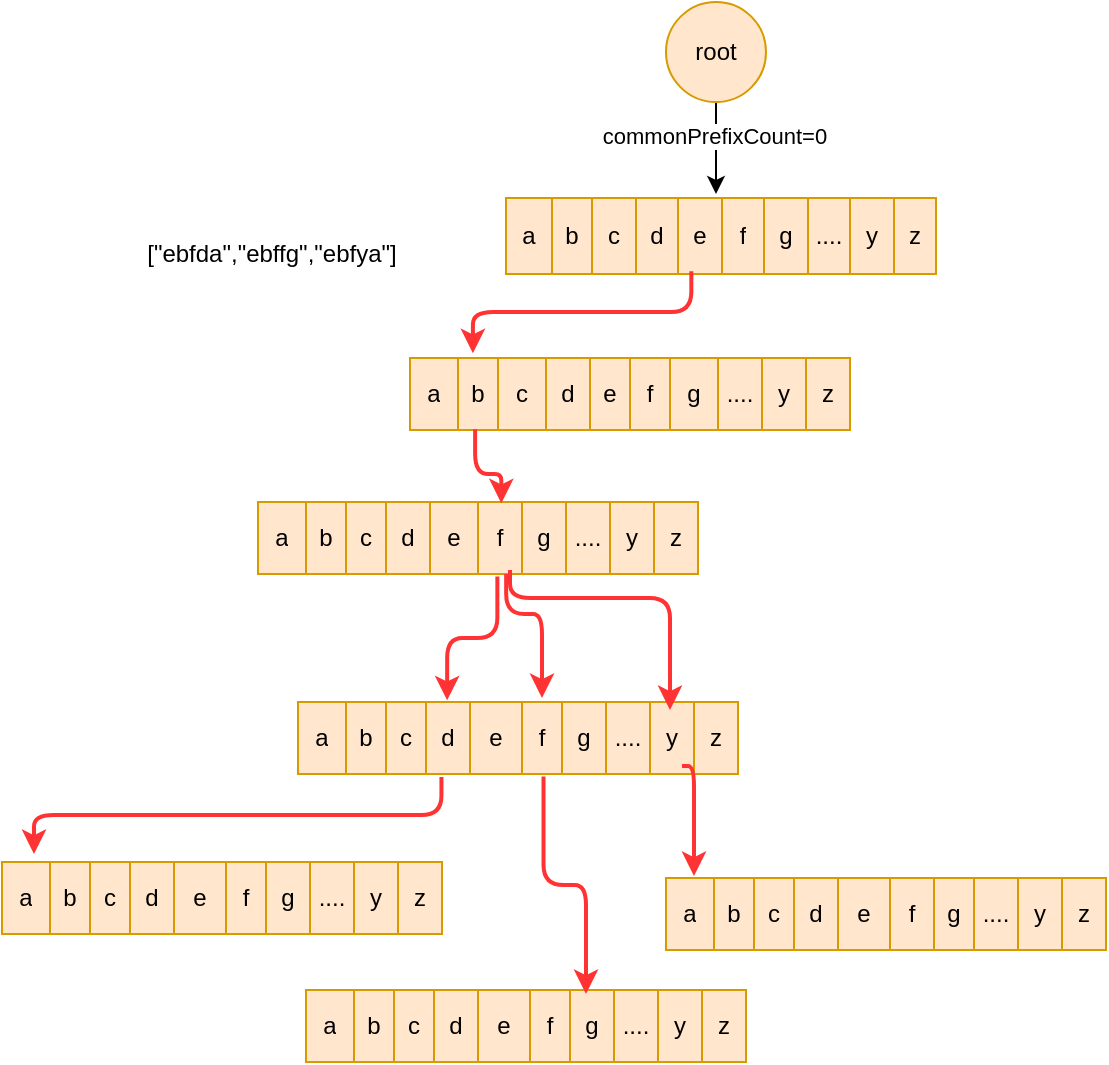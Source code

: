<mxfile version="14.6.13" type="github"><diagram id="OMI_k7qzDXwDQo9jNIQe" name="Page-1"><mxGraphModel dx="815" dy="542" grid="1" gridSize="2" guides="1" tooltips="1" connect="1" arrows="1" fold="1" page="1" pageScale="1" pageWidth="827" pageHeight="1169" math="0" shadow="0"><root><mxCell id="0"/><mxCell id="1" parent="0"/><mxCell id="kmbrhBK6roCBC6E-tfZ7-52" style="edgeStyle=orthogonalEdgeStyle;rounded=0;orthogonalLoop=1;jettySize=auto;html=1;exitX=0.5;exitY=1;exitDx=0;exitDy=0;" parent="1" source="kmbrhBK6roCBC6E-tfZ7-2" edge="1"><mxGeometry relative="1" as="geometry"><mxPoint x="373" y="184" as="targetPoint"/></mxGeometry></mxCell><mxCell id="kmbrhBK6roCBC6E-tfZ7-70" value="commonPrefixCount=0" style="edgeLabel;html=1;align=center;verticalAlign=middle;resizable=0;points=[];" parent="kmbrhBK6roCBC6E-tfZ7-52" vertex="1" connectable="0"><mxGeometry x="-0.261" y="-1" relative="1" as="geometry"><mxPoint as="offset"/></mxGeometry></mxCell><mxCell id="kmbrhBK6roCBC6E-tfZ7-2" value="" style="ellipse;whiteSpace=wrap;html=1;aspect=fixed;fillColor=#ffe6cc;strokeColor=#d79b00;" parent="1" vertex="1"><mxGeometry x="348" y="88" width="50" height="50" as="geometry"/></mxCell><mxCell id="kmbrhBK6roCBC6E-tfZ7-5" value="&lt;font style=&quot;vertical-align: inherit&quot;&gt;&lt;font style=&quot;vertical-align: inherit&quot;&gt;root&lt;/font&gt;&lt;/font&gt;" style="text;html=1;strokeColor=none;fillColor=none;align=center;verticalAlign=middle;whiteSpace=wrap;rounded=0;" parent="1" vertex="1"><mxGeometry x="353" y="103" width="40" height="20" as="geometry"/></mxCell><mxCell id="kmbrhBK6roCBC6E-tfZ7-53" value="" style="shape=table;html=1;whiteSpace=wrap;startSize=0;container=1;collapsible=0;childLayout=tableLayout;fillColor=#ffe6cc;strokeColor=#d79b00;" parent="1" vertex="1"><mxGeometry x="268" y="186" width="215" height="38" as="geometry"/></mxCell><mxCell id="kmbrhBK6roCBC6E-tfZ7-54" value="" style="shape=partialRectangle;html=1;whiteSpace=wrap;collapsible=0;dropTarget=0;pointerEvents=0;fillColor=none;top=0;left=0;bottom=0;right=0;points=[[0,0.5],[1,0.5]];portConstraint=eastwest;" parent="kmbrhBK6roCBC6E-tfZ7-53" vertex="1"><mxGeometry width="215" height="38" as="geometry"/></mxCell><mxCell id="kmbrhBK6roCBC6E-tfZ7-55" value="a" style="shape=partialRectangle;html=1;whiteSpace=wrap;connectable=0;overflow=hidden;fillColor=none;top=0;left=0;bottom=0;right=0;" parent="kmbrhBK6roCBC6E-tfZ7-54" vertex="1"><mxGeometry width="23" height="38" as="geometry"/></mxCell><mxCell id="kmbrhBK6roCBC6E-tfZ7-56" value="b" style="shape=partialRectangle;html=1;whiteSpace=wrap;connectable=0;overflow=hidden;fillColor=none;top=0;left=0;bottom=0;right=0;" parent="kmbrhBK6roCBC6E-tfZ7-54" vertex="1"><mxGeometry x="23" width="20" height="38" as="geometry"/></mxCell><mxCell id="kmbrhBK6roCBC6E-tfZ7-57" value="c" style="shape=partialRectangle;html=1;whiteSpace=wrap;connectable=0;overflow=hidden;fillColor=none;top=0;left=0;bottom=0;right=0;" parent="kmbrhBK6roCBC6E-tfZ7-54" vertex="1"><mxGeometry x="43" width="22" height="38" as="geometry"/></mxCell><mxCell id="kmbrhBK6roCBC6E-tfZ7-58" value="d" style="shape=partialRectangle;html=1;whiteSpace=wrap;connectable=0;overflow=hidden;fillColor=none;top=0;left=0;bottom=0;right=0;" parent="kmbrhBK6roCBC6E-tfZ7-54" vertex="1"><mxGeometry x="65" width="21" height="38" as="geometry"/></mxCell><mxCell id="kmbrhBK6roCBC6E-tfZ7-64" value="e" style="shape=partialRectangle;html=1;whiteSpace=wrap;connectable=0;overflow=hidden;fillColor=none;top=0;left=0;bottom=0;right=0;" parent="kmbrhBK6roCBC6E-tfZ7-54" vertex="1"><mxGeometry x="86" width="22" height="38" as="geometry"/></mxCell><mxCell id="kmbrhBK6roCBC6E-tfZ7-65" value="f" style="shape=partialRectangle;html=1;whiteSpace=wrap;connectable=0;overflow=hidden;fillColor=none;top=0;left=0;bottom=0;right=0;" parent="kmbrhBK6roCBC6E-tfZ7-54" vertex="1"><mxGeometry x="108" width="21" height="38" as="geometry"/></mxCell><mxCell id="kmbrhBK6roCBC6E-tfZ7-66" value="g" style="shape=partialRectangle;html=1;whiteSpace=wrap;connectable=0;overflow=hidden;fillColor=none;top=0;left=0;bottom=0;right=0;" parent="kmbrhBK6roCBC6E-tfZ7-54" vertex="1"><mxGeometry x="129" width="22" height="38" as="geometry"/></mxCell><mxCell id="kmbrhBK6roCBC6E-tfZ7-67" value="...." style="shape=partialRectangle;html=1;whiteSpace=wrap;connectable=0;overflow=hidden;fillColor=none;top=0;left=0;bottom=0;right=0;" parent="kmbrhBK6roCBC6E-tfZ7-54" vertex="1"><mxGeometry x="151" width="21" height="38" as="geometry"/></mxCell><mxCell id="kmbrhBK6roCBC6E-tfZ7-68" value="y" style="shape=partialRectangle;html=1;whiteSpace=wrap;connectable=0;overflow=hidden;fillColor=none;top=0;left=0;bottom=0;right=0;" parent="kmbrhBK6roCBC6E-tfZ7-54" vertex="1"><mxGeometry x="172" width="22" height="38" as="geometry"/></mxCell><mxCell id="kmbrhBK6roCBC6E-tfZ7-69" value="z" style="shape=partialRectangle;html=1;whiteSpace=wrap;connectable=0;overflow=hidden;fillColor=none;top=0;left=0;bottom=0;right=0;" parent="kmbrhBK6roCBC6E-tfZ7-54" vertex="1"><mxGeometry x="194" width="21" height="38" as="geometry"/></mxCell><mxCell id="kmbrhBK6roCBC6E-tfZ7-85" value="" style="shape=table;html=1;whiteSpace=wrap;startSize=0;container=1;collapsible=0;childLayout=tableLayout;fillColor=#ffe6cc;strokeColor=#d79b00;" parent="1" vertex="1"><mxGeometry x="220" y="266" width="220" height="36" as="geometry"/></mxCell><mxCell id="kmbrhBK6roCBC6E-tfZ7-86" value="" style="shape=partialRectangle;html=1;whiteSpace=wrap;collapsible=0;dropTarget=0;pointerEvents=0;fillColor=none;top=0;left=0;bottom=0;right=0;points=[[0,0.5],[1,0.5]];portConstraint=eastwest;" parent="kmbrhBK6roCBC6E-tfZ7-85" vertex="1"><mxGeometry width="220" height="36" as="geometry"/></mxCell><mxCell id="kmbrhBK6roCBC6E-tfZ7-87" value="a" style="shape=partialRectangle;html=1;whiteSpace=wrap;connectable=0;overflow=hidden;fillColor=none;top=0;left=0;bottom=0;right=0;" parent="kmbrhBK6roCBC6E-tfZ7-86" vertex="1"><mxGeometry width="24" height="36" as="geometry"/></mxCell><mxCell id="kmbrhBK6roCBC6E-tfZ7-88" value="b" style="shape=partialRectangle;html=1;whiteSpace=wrap;connectable=0;overflow=hidden;fillColor=none;top=0;left=0;bottom=0;right=0;" parent="kmbrhBK6roCBC6E-tfZ7-86" vertex="1"><mxGeometry x="24" width="20" height="36" as="geometry"/></mxCell><mxCell id="kmbrhBK6roCBC6E-tfZ7-89" value="c" style="shape=partialRectangle;html=1;whiteSpace=wrap;connectable=0;overflow=hidden;fillColor=none;top=0;left=0;bottom=0;right=0;" parent="kmbrhBK6roCBC6E-tfZ7-86" vertex="1"><mxGeometry x="44" width="24" height="36" as="geometry"/></mxCell><mxCell id="kmbrhBK6roCBC6E-tfZ7-90" value="d" style="shape=partialRectangle;html=1;whiteSpace=wrap;connectable=0;overflow=hidden;fillColor=none;top=0;left=0;bottom=0;right=0;" parent="kmbrhBK6roCBC6E-tfZ7-86" vertex="1"><mxGeometry x="68" width="22" height="36" as="geometry"/></mxCell><mxCell id="kmbrhBK6roCBC6E-tfZ7-91" value="e" style="shape=partialRectangle;html=1;whiteSpace=wrap;connectable=0;overflow=hidden;fillColor=none;top=0;left=0;bottom=0;right=0;" parent="kmbrhBK6roCBC6E-tfZ7-86" vertex="1"><mxGeometry x="90" width="20" height="36" as="geometry"/></mxCell><mxCell id="kmbrhBK6roCBC6E-tfZ7-92" value="f" style="shape=partialRectangle;html=1;whiteSpace=wrap;connectable=0;overflow=hidden;fillColor=none;top=0;left=0;bottom=0;right=0;" parent="kmbrhBK6roCBC6E-tfZ7-86" vertex="1"><mxGeometry x="110" width="20" height="36" as="geometry"/></mxCell><mxCell id="kmbrhBK6roCBC6E-tfZ7-93" value="g" style="shape=partialRectangle;html=1;whiteSpace=wrap;connectable=0;overflow=hidden;fillColor=none;top=0;left=0;bottom=0;right=0;" parent="kmbrhBK6roCBC6E-tfZ7-86" vertex="1"><mxGeometry x="130" width="24" height="36" as="geometry"/></mxCell><mxCell id="kmbrhBK6roCBC6E-tfZ7-94" value="...." style="shape=partialRectangle;html=1;whiteSpace=wrap;connectable=0;overflow=hidden;fillColor=none;top=0;left=0;bottom=0;right=0;" parent="kmbrhBK6roCBC6E-tfZ7-86" vertex="1"><mxGeometry x="154" width="22" height="36" as="geometry"/></mxCell><mxCell id="kmbrhBK6roCBC6E-tfZ7-95" value="y" style="shape=partialRectangle;html=1;whiteSpace=wrap;connectable=0;overflow=hidden;fillColor=none;top=0;left=0;bottom=0;right=0;" parent="kmbrhBK6roCBC6E-tfZ7-86" vertex="1"><mxGeometry x="176" width="22" height="36" as="geometry"/></mxCell><mxCell id="kmbrhBK6roCBC6E-tfZ7-96" value="z" style="shape=partialRectangle;html=1;whiteSpace=wrap;connectable=0;overflow=hidden;fillColor=none;top=0;left=0;bottom=0;right=0;" parent="kmbrhBK6roCBC6E-tfZ7-86" vertex="1"><mxGeometry x="198" width="22" height="36" as="geometry"/></mxCell><mxCell id="kmbrhBK6roCBC6E-tfZ7-97" value="" style="shape=table;html=1;whiteSpace=wrap;startSize=0;container=1;collapsible=0;childLayout=tableLayout;fillColor=#ffe6cc;strokeColor=#d79b00;" parent="1" vertex="1"><mxGeometry x="144" y="338" width="220" height="36" as="geometry"/></mxCell><mxCell id="kmbrhBK6roCBC6E-tfZ7-98" value="" style="shape=partialRectangle;html=1;whiteSpace=wrap;collapsible=0;dropTarget=0;pointerEvents=0;fillColor=none;top=0;left=0;bottom=0;right=0;points=[[0,0.5],[1,0.5]];portConstraint=eastwest;" parent="kmbrhBK6roCBC6E-tfZ7-97" vertex="1"><mxGeometry width="220" height="36" as="geometry"/></mxCell><mxCell id="kmbrhBK6roCBC6E-tfZ7-99" value="a" style="shape=partialRectangle;html=1;whiteSpace=wrap;connectable=0;overflow=hidden;fillColor=none;top=0;left=0;bottom=0;right=0;" parent="kmbrhBK6roCBC6E-tfZ7-98" vertex="1"><mxGeometry width="24" height="36" as="geometry"/></mxCell><mxCell id="kmbrhBK6roCBC6E-tfZ7-100" value="b" style="shape=partialRectangle;html=1;whiteSpace=wrap;connectable=0;overflow=hidden;fillColor=none;top=0;left=0;bottom=0;right=0;" parent="kmbrhBK6roCBC6E-tfZ7-98" vertex="1"><mxGeometry x="24" width="20" height="36" as="geometry"/></mxCell><mxCell id="kmbrhBK6roCBC6E-tfZ7-101" value="c" style="shape=partialRectangle;html=1;whiteSpace=wrap;connectable=0;overflow=hidden;fillColor=none;top=0;left=0;bottom=0;right=0;" parent="kmbrhBK6roCBC6E-tfZ7-98" vertex="1"><mxGeometry x="44" width="20" height="36" as="geometry"/></mxCell><mxCell id="kmbrhBK6roCBC6E-tfZ7-102" value="d" style="shape=partialRectangle;html=1;whiteSpace=wrap;connectable=0;overflow=hidden;fillColor=none;top=0;left=0;bottom=0;right=0;" parent="kmbrhBK6roCBC6E-tfZ7-98" vertex="1"><mxGeometry x="64" width="22" height="36" as="geometry"/></mxCell><mxCell id="kmbrhBK6roCBC6E-tfZ7-103" value="e" style="shape=partialRectangle;html=1;whiteSpace=wrap;connectable=0;overflow=hidden;fillColor=none;top=0;left=0;bottom=0;right=0;" parent="kmbrhBK6roCBC6E-tfZ7-98" vertex="1"><mxGeometry x="86" width="24" height="36" as="geometry"/></mxCell><mxCell id="kmbrhBK6roCBC6E-tfZ7-104" value="f" style="shape=partialRectangle;html=1;whiteSpace=wrap;connectable=0;overflow=hidden;fillColor=none;top=0;left=0;bottom=0;right=0;" parent="kmbrhBK6roCBC6E-tfZ7-98" vertex="1"><mxGeometry x="110" width="22" height="36" as="geometry"/></mxCell><mxCell id="kmbrhBK6roCBC6E-tfZ7-105" value="g" style="shape=partialRectangle;html=1;whiteSpace=wrap;connectable=0;overflow=hidden;fillColor=none;top=0;left=0;bottom=0;right=0;" parent="kmbrhBK6roCBC6E-tfZ7-98" vertex="1"><mxGeometry x="132" width="22" height="36" as="geometry"/></mxCell><mxCell id="kmbrhBK6roCBC6E-tfZ7-106" value="...." style="shape=partialRectangle;html=1;whiteSpace=wrap;connectable=0;overflow=hidden;fillColor=none;top=0;left=0;bottom=0;right=0;" parent="kmbrhBK6roCBC6E-tfZ7-98" vertex="1"><mxGeometry x="154" width="22" height="36" as="geometry"/></mxCell><mxCell id="kmbrhBK6roCBC6E-tfZ7-107" value="y" style="shape=partialRectangle;html=1;whiteSpace=wrap;connectable=0;overflow=hidden;fillColor=none;top=0;left=0;bottom=0;right=0;" parent="kmbrhBK6roCBC6E-tfZ7-98" vertex="1"><mxGeometry x="176" width="22" height="36" as="geometry"/></mxCell><mxCell id="kmbrhBK6roCBC6E-tfZ7-108" value="z" style="shape=partialRectangle;html=1;whiteSpace=wrap;connectable=0;overflow=hidden;fillColor=none;top=0;left=0;bottom=0;right=0;" parent="kmbrhBK6roCBC6E-tfZ7-98" vertex="1"><mxGeometry x="198" width="22" height="36" as="geometry"/></mxCell><mxCell id="kmbrhBK6roCBC6E-tfZ7-109" value="" style="edgeStyle=elbowEdgeStyle;elbow=vertical;endArrow=classic;html=1;strokeColor=#FF3333;strokeWidth=2;entryX=0.143;entryY=-0.066;entryDx=0;entryDy=0;entryPerimeter=0;exitX=0.431;exitY=0.964;exitDx=0;exitDy=0;exitPerimeter=0;" parent="1" source="kmbrhBK6roCBC6E-tfZ7-54" target="kmbrhBK6roCBC6E-tfZ7-86" edge="1"><mxGeometry width="50" height="50" relative="1" as="geometry"><mxPoint x="390" y="194" as="sourcePoint"/><mxPoint x="360" y="272" as="targetPoint"/></mxGeometry></mxCell><mxCell id="kmbrhBK6roCBC6E-tfZ7-111" value="" style="edgeStyle=elbowEdgeStyle;elbow=vertical;endArrow=classic;html=1;strokeColor=#FF3333;strokeWidth=2;exitX=0.148;exitY=0.99;exitDx=0;exitDy=0;exitPerimeter=0;entryX=0.553;entryY=0.018;entryDx=0;entryDy=0;entryPerimeter=0;" parent="1" source="kmbrhBK6roCBC6E-tfZ7-86" target="kmbrhBK6roCBC6E-tfZ7-98" edge="1"><mxGeometry width="50" height="50" relative="1" as="geometry"><mxPoint x="216" y="366" as="sourcePoint"/><mxPoint x="266" y="348" as="targetPoint"/><Array as="points"><mxPoint x="264" y="324"/></Array></mxGeometry></mxCell><mxCell id="kmbrhBK6roCBC6E-tfZ7-112" value="" style="shape=table;html=1;whiteSpace=wrap;startSize=0;container=1;collapsible=0;childLayout=tableLayout;fillColor=#ffe6cc;strokeColor=#d79b00;" parent="1" vertex="1"><mxGeometry x="164" y="438" width="220" height="36" as="geometry"/></mxCell><mxCell id="kmbrhBK6roCBC6E-tfZ7-113" value="" style="shape=partialRectangle;html=1;whiteSpace=wrap;collapsible=0;dropTarget=0;pointerEvents=0;fillColor=none;top=0;left=0;bottom=0;right=0;points=[[0,0.5],[1,0.5]];portConstraint=eastwest;" parent="kmbrhBK6roCBC6E-tfZ7-112" vertex="1"><mxGeometry width="220" height="36" as="geometry"/></mxCell><mxCell id="kmbrhBK6roCBC6E-tfZ7-114" value="a" style="shape=partialRectangle;html=1;whiteSpace=wrap;connectable=0;overflow=hidden;fillColor=none;top=0;left=0;bottom=0;right=0;" parent="kmbrhBK6roCBC6E-tfZ7-113" vertex="1"><mxGeometry width="24" height="36" as="geometry"/></mxCell><mxCell id="kmbrhBK6roCBC6E-tfZ7-115" value="b" style="shape=partialRectangle;html=1;whiteSpace=wrap;connectable=0;overflow=hidden;fillColor=none;top=0;left=0;bottom=0;right=0;" parent="kmbrhBK6roCBC6E-tfZ7-113" vertex="1"><mxGeometry x="24" width="20" height="36" as="geometry"/></mxCell><mxCell id="kmbrhBK6roCBC6E-tfZ7-116" value="c" style="shape=partialRectangle;html=1;whiteSpace=wrap;connectable=0;overflow=hidden;fillColor=none;top=0;left=0;bottom=0;right=0;" parent="kmbrhBK6roCBC6E-tfZ7-113" vertex="1"><mxGeometry x="44" width="20" height="36" as="geometry"/></mxCell><mxCell id="kmbrhBK6roCBC6E-tfZ7-117" value="d" style="shape=partialRectangle;html=1;whiteSpace=wrap;connectable=0;overflow=hidden;fillColor=none;top=0;left=0;bottom=0;right=0;" parent="kmbrhBK6roCBC6E-tfZ7-113" vertex="1"><mxGeometry x="64" width="22" height="36" as="geometry"/></mxCell><mxCell id="kmbrhBK6roCBC6E-tfZ7-118" value="e" style="shape=partialRectangle;html=1;whiteSpace=wrap;connectable=0;overflow=hidden;fillColor=none;top=0;left=0;bottom=0;right=0;" parent="kmbrhBK6roCBC6E-tfZ7-113" vertex="1"><mxGeometry x="86" width="26" height="36" as="geometry"/></mxCell><mxCell id="kmbrhBK6roCBC6E-tfZ7-119" value="f" style="shape=partialRectangle;html=1;whiteSpace=wrap;connectable=0;overflow=hidden;fillColor=none;top=0;left=0;bottom=0;right=0;" parent="kmbrhBK6roCBC6E-tfZ7-113" vertex="1"><mxGeometry x="112" width="20" height="36" as="geometry"/></mxCell><mxCell id="kmbrhBK6roCBC6E-tfZ7-120" value="g" style="shape=partialRectangle;html=1;whiteSpace=wrap;connectable=0;overflow=hidden;fillColor=none;top=0;left=0;bottom=0;right=0;" parent="kmbrhBK6roCBC6E-tfZ7-113" vertex="1"><mxGeometry x="132" width="22" height="36" as="geometry"/></mxCell><mxCell id="kmbrhBK6roCBC6E-tfZ7-121" value="...." style="shape=partialRectangle;html=1;whiteSpace=wrap;connectable=0;overflow=hidden;fillColor=none;top=0;left=0;bottom=0;right=0;" parent="kmbrhBK6roCBC6E-tfZ7-113" vertex="1"><mxGeometry x="154" width="22" height="36" as="geometry"/></mxCell><mxCell id="kmbrhBK6roCBC6E-tfZ7-122" value="y" style="shape=partialRectangle;html=1;whiteSpace=wrap;connectable=0;overflow=hidden;fillColor=none;top=0;left=0;bottom=0;right=0;" parent="kmbrhBK6roCBC6E-tfZ7-113" vertex="1"><mxGeometry x="176" width="22" height="36" as="geometry"/></mxCell><mxCell id="kmbrhBK6roCBC6E-tfZ7-123" value="z" style="shape=partialRectangle;html=1;whiteSpace=wrap;connectable=0;overflow=hidden;fillColor=none;top=0;left=0;bottom=0;right=0;" parent="kmbrhBK6roCBC6E-tfZ7-113" vertex="1"><mxGeometry x="198" width="22" height="36" as="geometry"/></mxCell><mxCell id="kmbrhBK6roCBC6E-tfZ7-136" value="" style="edgeStyle=elbowEdgeStyle;elbow=vertical;endArrow=classic;html=1;strokeColor=#FF3333;strokeWidth=2;exitX=0.544;exitY=1.033;exitDx=0;exitDy=0;exitPerimeter=0;entryX=0.339;entryY=-0.023;entryDx=0;entryDy=0;entryPerimeter=0;" parent="1" source="kmbrhBK6roCBC6E-tfZ7-98" target="kmbrhBK6roCBC6E-tfZ7-113" edge="1"><mxGeometry width="50" height="50" relative="1" as="geometry"><mxPoint x="260" y="434" as="sourcePoint"/><mxPoint x="310" y="384" as="targetPoint"/></mxGeometry></mxCell><mxCell id="kmbrhBK6roCBC6E-tfZ7-138" value="[&quot;ebfda&quot;,&quot;ebffg&quot;,&quot;ebfya&quot;]" style="text;html=1;strokeColor=none;fillColor=none;align=center;verticalAlign=middle;whiteSpace=wrap;rounded=0;" parent="1" vertex="1"><mxGeometry x="84" y="204" width="134" height="20" as="geometry"/></mxCell><mxCell id="kmbrhBK6roCBC6E-tfZ7-141" value="" style="edgeStyle=elbowEdgeStyle;elbow=vertical;endArrow=classic;html=1;strokeColor=#FF3333;strokeWidth=2;exitX=0.564;exitY=1;exitDx=0;exitDy=0;exitPerimeter=0;" parent="1" source="kmbrhBK6roCBC6E-tfZ7-98" edge="1"><mxGeometry width="50" height="50" relative="1" as="geometry"><mxPoint x="270" y="432" as="sourcePoint"/><mxPoint x="286" y="436" as="targetPoint"/><Array as="points"><mxPoint x="296" y="394"/><mxPoint x="292" y="426"/></Array></mxGeometry></mxCell><mxCell id="kmbrhBK6roCBC6E-tfZ7-142" value="" style="edgeStyle=elbowEdgeStyle;elbow=vertical;endArrow=classic;html=1;strokeColor=#FF3333;strokeWidth=2;" parent="1" edge="1"><mxGeometry width="50" height="50" relative="1" as="geometry"><mxPoint x="270" y="372" as="sourcePoint"/><mxPoint x="350" y="442" as="targetPoint"/><Array as="points"><mxPoint x="308" y="386"/></Array></mxGeometry></mxCell><mxCell id="kmbrhBK6roCBC6E-tfZ7-143" value="" style="shape=table;html=1;whiteSpace=wrap;startSize=0;container=1;collapsible=0;childLayout=tableLayout;fillColor=#ffe6cc;strokeColor=#d79b00;" parent="1" vertex="1"><mxGeometry x="16" y="518" width="220" height="36" as="geometry"/></mxCell><mxCell id="kmbrhBK6roCBC6E-tfZ7-144" value="" style="shape=partialRectangle;html=1;whiteSpace=wrap;collapsible=0;dropTarget=0;pointerEvents=0;fillColor=none;top=0;left=0;bottom=0;right=0;points=[[0,0.5],[1,0.5]];portConstraint=eastwest;" parent="kmbrhBK6roCBC6E-tfZ7-143" vertex="1"><mxGeometry width="220" height="36" as="geometry"/></mxCell><mxCell id="kmbrhBK6roCBC6E-tfZ7-145" value="a" style="shape=partialRectangle;html=1;whiteSpace=wrap;connectable=0;overflow=hidden;fillColor=none;top=0;left=0;bottom=0;right=0;" parent="kmbrhBK6roCBC6E-tfZ7-144" vertex="1"><mxGeometry width="24" height="36" as="geometry"/></mxCell><mxCell id="kmbrhBK6roCBC6E-tfZ7-146" value="b" style="shape=partialRectangle;html=1;whiteSpace=wrap;connectable=0;overflow=hidden;fillColor=none;top=0;left=0;bottom=0;right=0;" parent="kmbrhBK6roCBC6E-tfZ7-144" vertex="1"><mxGeometry x="24" width="20" height="36" as="geometry"/></mxCell><mxCell id="kmbrhBK6roCBC6E-tfZ7-147" value="c" style="shape=partialRectangle;html=1;whiteSpace=wrap;connectable=0;overflow=hidden;fillColor=none;top=0;left=0;bottom=0;right=0;" parent="kmbrhBK6roCBC6E-tfZ7-144" vertex="1"><mxGeometry x="44" width="20" height="36" as="geometry"/></mxCell><mxCell id="kmbrhBK6roCBC6E-tfZ7-148" value="d" style="shape=partialRectangle;html=1;whiteSpace=wrap;connectable=0;overflow=hidden;fillColor=none;top=0;left=0;bottom=0;right=0;" parent="kmbrhBK6roCBC6E-tfZ7-144" vertex="1"><mxGeometry x="64" width="22" height="36" as="geometry"/></mxCell><mxCell id="kmbrhBK6roCBC6E-tfZ7-149" value="e" style="shape=partialRectangle;html=1;whiteSpace=wrap;connectable=0;overflow=hidden;fillColor=none;top=0;left=0;bottom=0;right=0;" parent="kmbrhBK6roCBC6E-tfZ7-144" vertex="1"><mxGeometry x="86" width="26" height="36" as="geometry"/></mxCell><mxCell id="kmbrhBK6roCBC6E-tfZ7-150" value="f" style="shape=partialRectangle;html=1;whiteSpace=wrap;connectable=0;overflow=hidden;fillColor=none;top=0;left=0;bottom=0;right=0;" parent="kmbrhBK6roCBC6E-tfZ7-144" vertex="1"><mxGeometry x="112" width="20" height="36" as="geometry"/></mxCell><mxCell id="kmbrhBK6roCBC6E-tfZ7-151" value="g" style="shape=partialRectangle;html=1;whiteSpace=wrap;connectable=0;overflow=hidden;fillColor=none;top=0;left=0;bottom=0;right=0;" parent="kmbrhBK6roCBC6E-tfZ7-144" vertex="1"><mxGeometry x="132" width="22" height="36" as="geometry"/></mxCell><mxCell id="kmbrhBK6roCBC6E-tfZ7-152" value="...." style="shape=partialRectangle;html=1;whiteSpace=wrap;connectable=0;overflow=hidden;fillColor=none;top=0;left=0;bottom=0;right=0;" parent="kmbrhBK6roCBC6E-tfZ7-144" vertex="1"><mxGeometry x="154" width="22" height="36" as="geometry"/></mxCell><mxCell id="kmbrhBK6roCBC6E-tfZ7-153" value="y" style="shape=partialRectangle;html=1;whiteSpace=wrap;connectable=0;overflow=hidden;fillColor=none;top=0;left=0;bottom=0;right=0;" parent="kmbrhBK6roCBC6E-tfZ7-144" vertex="1"><mxGeometry x="176" width="22" height="36" as="geometry"/></mxCell><mxCell id="kmbrhBK6roCBC6E-tfZ7-154" value="z" style="shape=partialRectangle;html=1;whiteSpace=wrap;connectable=0;overflow=hidden;fillColor=none;top=0;left=0;bottom=0;right=0;" parent="kmbrhBK6roCBC6E-tfZ7-144" vertex="1"><mxGeometry x="198" width="22" height="36" as="geometry"/></mxCell><mxCell id="kmbrhBK6roCBC6E-tfZ7-155" value="" style="edgeStyle=elbowEdgeStyle;elbow=vertical;endArrow=classic;html=1;strokeColor=#FF3333;strokeWidth=2;exitX=0.326;exitY=1.04;exitDx=0;exitDy=0;exitPerimeter=0;" parent="1" source="kmbrhBK6roCBC6E-tfZ7-113" edge="1"><mxGeometry width="50" height="50" relative="1" as="geometry"><mxPoint x="242" y="530" as="sourcePoint"/><mxPoint x="32" y="514" as="targetPoint"/></mxGeometry></mxCell><mxCell id="kmbrhBK6roCBC6E-tfZ7-156" value="" style="shape=table;html=1;whiteSpace=wrap;startSize=0;container=1;collapsible=0;childLayout=tableLayout;fillColor=#ffe6cc;strokeColor=#d79b00;" parent="1" vertex="1"><mxGeometry x="168" y="582" width="220" height="36" as="geometry"/></mxCell><mxCell id="kmbrhBK6roCBC6E-tfZ7-157" value="" style="shape=partialRectangle;html=1;whiteSpace=wrap;collapsible=0;dropTarget=0;pointerEvents=0;fillColor=none;top=0;left=0;bottom=0;right=0;points=[[0,0.5],[1,0.5]];portConstraint=eastwest;" parent="kmbrhBK6roCBC6E-tfZ7-156" vertex="1"><mxGeometry width="220" height="36" as="geometry"/></mxCell><mxCell id="kmbrhBK6roCBC6E-tfZ7-158" value="a" style="shape=partialRectangle;html=1;whiteSpace=wrap;connectable=0;overflow=hidden;fillColor=none;top=0;left=0;bottom=0;right=0;" parent="kmbrhBK6roCBC6E-tfZ7-157" vertex="1"><mxGeometry width="24" height="36" as="geometry"/></mxCell><mxCell id="kmbrhBK6roCBC6E-tfZ7-159" value="b" style="shape=partialRectangle;html=1;whiteSpace=wrap;connectable=0;overflow=hidden;fillColor=none;top=0;left=0;bottom=0;right=0;" parent="kmbrhBK6roCBC6E-tfZ7-157" vertex="1"><mxGeometry x="24" width="20" height="36" as="geometry"/></mxCell><mxCell id="kmbrhBK6roCBC6E-tfZ7-160" value="c" style="shape=partialRectangle;html=1;whiteSpace=wrap;connectable=0;overflow=hidden;fillColor=none;top=0;left=0;bottom=0;right=0;" parent="kmbrhBK6roCBC6E-tfZ7-157" vertex="1"><mxGeometry x="44" width="20" height="36" as="geometry"/></mxCell><mxCell id="kmbrhBK6roCBC6E-tfZ7-161" value="d" style="shape=partialRectangle;html=1;whiteSpace=wrap;connectable=0;overflow=hidden;fillColor=none;top=0;left=0;bottom=0;right=0;" parent="kmbrhBK6roCBC6E-tfZ7-157" vertex="1"><mxGeometry x="64" width="22" height="36" as="geometry"/></mxCell><mxCell id="kmbrhBK6roCBC6E-tfZ7-162" value="e" style="shape=partialRectangle;html=1;whiteSpace=wrap;connectable=0;overflow=hidden;fillColor=none;top=0;left=0;bottom=0;right=0;" parent="kmbrhBK6roCBC6E-tfZ7-157" vertex="1"><mxGeometry x="86" width="26" height="36" as="geometry"/></mxCell><mxCell id="kmbrhBK6roCBC6E-tfZ7-163" value="f" style="shape=partialRectangle;html=1;whiteSpace=wrap;connectable=0;overflow=hidden;fillColor=none;top=0;left=0;bottom=0;right=0;" parent="kmbrhBK6roCBC6E-tfZ7-157" vertex="1"><mxGeometry x="112" width="20" height="36" as="geometry"/></mxCell><mxCell id="kmbrhBK6roCBC6E-tfZ7-164" value="g" style="shape=partialRectangle;html=1;whiteSpace=wrap;connectable=0;overflow=hidden;fillColor=none;top=0;left=0;bottom=0;right=0;" parent="kmbrhBK6roCBC6E-tfZ7-157" vertex="1"><mxGeometry x="132" width="22" height="36" as="geometry"/></mxCell><mxCell id="kmbrhBK6roCBC6E-tfZ7-165" value="...." style="shape=partialRectangle;html=1;whiteSpace=wrap;connectable=0;overflow=hidden;fillColor=none;top=0;left=0;bottom=0;right=0;" parent="kmbrhBK6roCBC6E-tfZ7-157" vertex="1"><mxGeometry x="154" width="22" height="36" as="geometry"/></mxCell><mxCell id="kmbrhBK6roCBC6E-tfZ7-166" value="y" style="shape=partialRectangle;html=1;whiteSpace=wrap;connectable=0;overflow=hidden;fillColor=none;top=0;left=0;bottom=0;right=0;" parent="kmbrhBK6roCBC6E-tfZ7-157" vertex="1"><mxGeometry x="176" width="22" height="36" as="geometry"/></mxCell><mxCell id="kmbrhBK6roCBC6E-tfZ7-167" value="z" style="shape=partialRectangle;html=1;whiteSpace=wrap;connectable=0;overflow=hidden;fillColor=none;top=0;left=0;bottom=0;right=0;" parent="kmbrhBK6roCBC6E-tfZ7-157" vertex="1"><mxGeometry x="198" width="22" height="36" as="geometry"/></mxCell><mxCell id="kmbrhBK6roCBC6E-tfZ7-168" value="" style="shape=table;html=1;whiteSpace=wrap;startSize=0;container=1;collapsible=0;childLayout=tableLayout;fillColor=#ffe6cc;strokeColor=#d79b00;" parent="1" vertex="1"><mxGeometry x="348" y="526" width="220" height="36" as="geometry"/></mxCell><mxCell id="kmbrhBK6roCBC6E-tfZ7-169" value="" style="shape=partialRectangle;html=1;whiteSpace=wrap;collapsible=0;dropTarget=0;pointerEvents=0;fillColor=none;top=0;left=0;bottom=0;right=0;points=[[0,0.5],[1,0.5]];portConstraint=eastwest;" parent="kmbrhBK6roCBC6E-tfZ7-168" vertex="1"><mxGeometry width="220" height="36" as="geometry"/></mxCell><mxCell id="kmbrhBK6roCBC6E-tfZ7-170" value="a" style="shape=partialRectangle;html=1;whiteSpace=wrap;connectable=0;overflow=hidden;fillColor=none;top=0;left=0;bottom=0;right=0;" parent="kmbrhBK6roCBC6E-tfZ7-169" vertex="1"><mxGeometry width="24" height="36" as="geometry"/></mxCell><mxCell id="kmbrhBK6roCBC6E-tfZ7-171" value="b" style="shape=partialRectangle;html=1;whiteSpace=wrap;connectable=0;overflow=hidden;fillColor=none;top=0;left=0;bottom=0;right=0;" parent="kmbrhBK6roCBC6E-tfZ7-169" vertex="1"><mxGeometry x="24" width="20" height="36" as="geometry"/></mxCell><mxCell id="kmbrhBK6roCBC6E-tfZ7-172" value="c" style="shape=partialRectangle;html=1;whiteSpace=wrap;connectable=0;overflow=hidden;fillColor=none;top=0;left=0;bottom=0;right=0;" parent="kmbrhBK6roCBC6E-tfZ7-169" vertex="1"><mxGeometry x="44" width="20" height="36" as="geometry"/></mxCell><mxCell id="kmbrhBK6roCBC6E-tfZ7-173" value="d" style="shape=partialRectangle;html=1;whiteSpace=wrap;connectable=0;overflow=hidden;fillColor=none;top=0;left=0;bottom=0;right=0;" parent="kmbrhBK6roCBC6E-tfZ7-169" vertex="1"><mxGeometry x="64" width="22" height="36" as="geometry"/></mxCell><mxCell id="kmbrhBK6roCBC6E-tfZ7-174" value="e" style="shape=partialRectangle;html=1;whiteSpace=wrap;connectable=0;overflow=hidden;fillColor=none;top=0;left=0;bottom=0;right=0;" parent="kmbrhBK6roCBC6E-tfZ7-169" vertex="1"><mxGeometry x="86" width="26" height="36" as="geometry"/></mxCell><mxCell id="kmbrhBK6roCBC6E-tfZ7-175" value="f" style="shape=partialRectangle;html=1;whiteSpace=wrap;connectable=0;overflow=hidden;fillColor=none;top=0;left=0;bottom=0;right=0;" parent="kmbrhBK6roCBC6E-tfZ7-169" vertex="1"><mxGeometry x="112" width="22" height="36" as="geometry"/></mxCell><mxCell id="kmbrhBK6roCBC6E-tfZ7-176" value="g" style="shape=partialRectangle;html=1;whiteSpace=wrap;connectable=0;overflow=hidden;fillColor=none;top=0;left=0;bottom=0;right=0;" parent="kmbrhBK6roCBC6E-tfZ7-169" vertex="1"><mxGeometry x="134" width="20" height="36" as="geometry"/></mxCell><mxCell id="kmbrhBK6roCBC6E-tfZ7-177" value="...." style="shape=partialRectangle;html=1;whiteSpace=wrap;connectable=0;overflow=hidden;fillColor=none;top=0;left=0;bottom=0;right=0;" parent="kmbrhBK6roCBC6E-tfZ7-169" vertex="1"><mxGeometry x="154" width="22" height="36" as="geometry"/></mxCell><mxCell id="kmbrhBK6roCBC6E-tfZ7-178" value="y" style="shape=partialRectangle;html=1;whiteSpace=wrap;connectable=0;overflow=hidden;fillColor=none;top=0;left=0;bottom=0;right=0;" parent="kmbrhBK6roCBC6E-tfZ7-169" vertex="1"><mxGeometry x="176" width="22" height="36" as="geometry"/></mxCell><mxCell id="kmbrhBK6roCBC6E-tfZ7-179" value="z" style="shape=partialRectangle;html=1;whiteSpace=wrap;connectable=0;overflow=hidden;fillColor=none;top=0;left=0;bottom=0;right=0;" parent="kmbrhBK6roCBC6E-tfZ7-169" vertex="1"><mxGeometry x="198" width="22" height="36" as="geometry"/></mxCell><mxCell id="kmbrhBK6roCBC6E-tfZ7-182" value="" style="edgeStyle=elbowEdgeStyle;elbow=vertical;endArrow=classic;html=1;strokeColor=#FF3333;strokeWidth=2;exitX=0.558;exitY=1.033;exitDx=0;exitDy=0;exitPerimeter=0;" parent="1" source="kmbrhBK6roCBC6E-tfZ7-113" edge="1"><mxGeometry width="50" height="50" relative="1" as="geometry"><mxPoint x="302" y="494" as="sourcePoint"/><mxPoint x="308" y="584" as="targetPoint"/></mxGeometry></mxCell><mxCell id="kmbrhBK6roCBC6E-tfZ7-184" value="" style="edgeStyle=elbowEdgeStyle;elbow=horizontal;endArrow=classic;html=1;strokeColor=#FF3333;strokeWidth=2;entryX=0.063;entryY=-0.028;entryDx=0;entryDy=0;entryPerimeter=0;" parent="1" target="kmbrhBK6roCBC6E-tfZ7-169" edge="1"><mxGeometry width="50" height="50" relative="1" as="geometry"><mxPoint x="356" y="470" as="sourcePoint"/><mxPoint x="362" y="520" as="targetPoint"/><Array as="points"><mxPoint x="362" y="496"/></Array></mxGeometry></mxCell></root></mxGraphModel></diagram></mxfile>